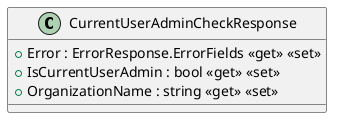 @startuml
class CurrentUserAdminCheckResponse {
    + Error : ErrorResponse.ErrorFields <<get>> <<set>>
    + IsCurrentUserAdmin : bool <<get>> <<set>>
    + OrganizationName : string <<get>> <<set>>
}
@enduml
